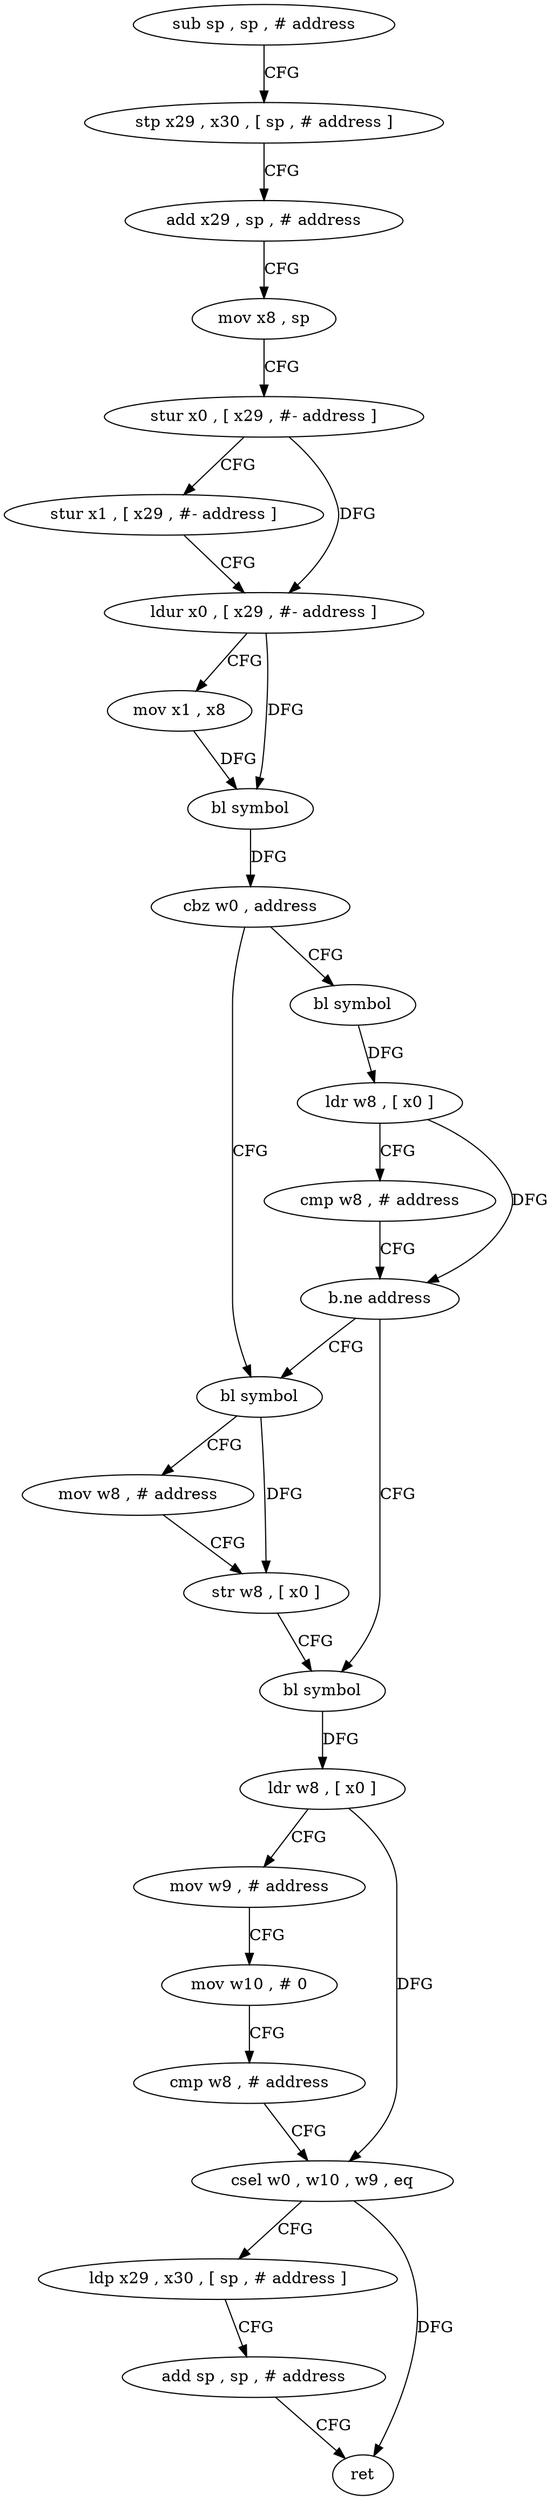 digraph "func" {
"4287940" [label = "sub sp , sp , # address" ]
"4287944" [label = "stp x29 , x30 , [ sp , # address ]" ]
"4287948" [label = "add x29 , sp , # address" ]
"4287952" [label = "mov x8 , sp" ]
"4287956" [label = "stur x0 , [ x29 , #- address ]" ]
"4287960" [label = "stur x1 , [ x29 , #- address ]" ]
"4287964" [label = "ldur x0 , [ x29 , #- address ]" ]
"4287968" [label = "mov x1 , x8" ]
"4287972" [label = "bl symbol" ]
"4287976" [label = "cbz w0 , address" ]
"4287996" [label = "bl symbol" ]
"4287980" [label = "bl symbol" ]
"4288000" [label = "mov w8 , # address" ]
"4288004" [label = "str w8 , [ x0 ]" ]
"4288008" [label = "bl symbol" ]
"4287984" [label = "ldr w8 , [ x0 ]" ]
"4287988" [label = "cmp w8 , # address" ]
"4287992" [label = "b.ne address" ]
"4288012" [label = "ldr w8 , [ x0 ]" ]
"4288016" [label = "mov w9 , # address" ]
"4288020" [label = "mov w10 , # 0" ]
"4288024" [label = "cmp w8 , # address" ]
"4288028" [label = "csel w0 , w10 , w9 , eq" ]
"4288032" [label = "ldp x29 , x30 , [ sp , # address ]" ]
"4288036" [label = "add sp , sp , # address" ]
"4288040" [label = "ret" ]
"4287940" -> "4287944" [ label = "CFG" ]
"4287944" -> "4287948" [ label = "CFG" ]
"4287948" -> "4287952" [ label = "CFG" ]
"4287952" -> "4287956" [ label = "CFG" ]
"4287956" -> "4287960" [ label = "CFG" ]
"4287956" -> "4287964" [ label = "DFG" ]
"4287960" -> "4287964" [ label = "CFG" ]
"4287964" -> "4287968" [ label = "CFG" ]
"4287964" -> "4287972" [ label = "DFG" ]
"4287968" -> "4287972" [ label = "DFG" ]
"4287972" -> "4287976" [ label = "DFG" ]
"4287976" -> "4287996" [ label = "CFG" ]
"4287976" -> "4287980" [ label = "CFG" ]
"4287996" -> "4288000" [ label = "CFG" ]
"4287996" -> "4288004" [ label = "DFG" ]
"4287980" -> "4287984" [ label = "DFG" ]
"4288000" -> "4288004" [ label = "CFG" ]
"4288004" -> "4288008" [ label = "CFG" ]
"4288008" -> "4288012" [ label = "DFG" ]
"4287984" -> "4287988" [ label = "CFG" ]
"4287984" -> "4287992" [ label = "DFG" ]
"4287988" -> "4287992" [ label = "CFG" ]
"4287992" -> "4288008" [ label = "CFG" ]
"4287992" -> "4287996" [ label = "CFG" ]
"4288012" -> "4288016" [ label = "CFG" ]
"4288012" -> "4288028" [ label = "DFG" ]
"4288016" -> "4288020" [ label = "CFG" ]
"4288020" -> "4288024" [ label = "CFG" ]
"4288024" -> "4288028" [ label = "CFG" ]
"4288028" -> "4288032" [ label = "CFG" ]
"4288028" -> "4288040" [ label = "DFG" ]
"4288032" -> "4288036" [ label = "CFG" ]
"4288036" -> "4288040" [ label = "CFG" ]
}
